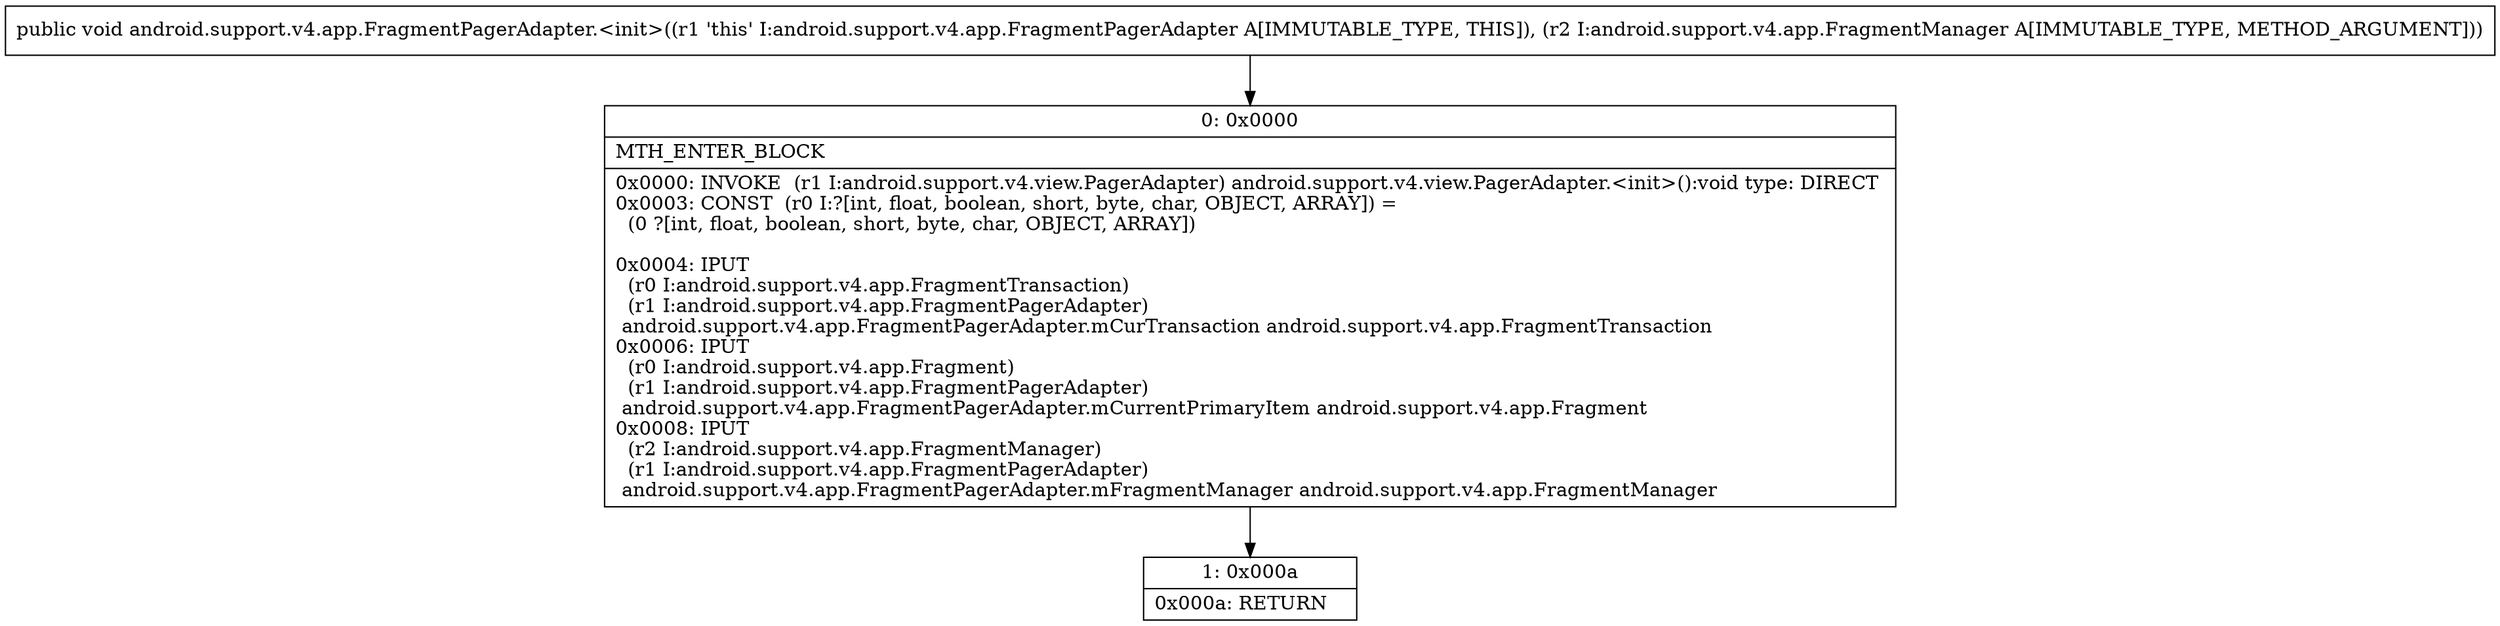 digraph "CFG forandroid.support.v4.app.FragmentPagerAdapter.\<init\>(Landroid\/support\/v4\/app\/FragmentManager;)V" {
Node_0 [shape=record,label="{0\:\ 0x0000|MTH_ENTER_BLOCK\l|0x0000: INVOKE  (r1 I:android.support.v4.view.PagerAdapter) android.support.v4.view.PagerAdapter.\<init\>():void type: DIRECT \l0x0003: CONST  (r0 I:?[int, float, boolean, short, byte, char, OBJECT, ARRAY]) = \l  (0 ?[int, float, boolean, short, byte, char, OBJECT, ARRAY])\l \l0x0004: IPUT  \l  (r0 I:android.support.v4.app.FragmentTransaction)\l  (r1 I:android.support.v4.app.FragmentPagerAdapter)\l android.support.v4.app.FragmentPagerAdapter.mCurTransaction android.support.v4.app.FragmentTransaction \l0x0006: IPUT  \l  (r0 I:android.support.v4.app.Fragment)\l  (r1 I:android.support.v4.app.FragmentPagerAdapter)\l android.support.v4.app.FragmentPagerAdapter.mCurrentPrimaryItem android.support.v4.app.Fragment \l0x0008: IPUT  \l  (r2 I:android.support.v4.app.FragmentManager)\l  (r1 I:android.support.v4.app.FragmentPagerAdapter)\l android.support.v4.app.FragmentPagerAdapter.mFragmentManager android.support.v4.app.FragmentManager \l}"];
Node_1 [shape=record,label="{1\:\ 0x000a|0x000a: RETURN   \l}"];
MethodNode[shape=record,label="{public void android.support.v4.app.FragmentPagerAdapter.\<init\>((r1 'this' I:android.support.v4.app.FragmentPagerAdapter A[IMMUTABLE_TYPE, THIS]), (r2 I:android.support.v4.app.FragmentManager A[IMMUTABLE_TYPE, METHOD_ARGUMENT])) }"];
MethodNode -> Node_0;
Node_0 -> Node_1;
}

